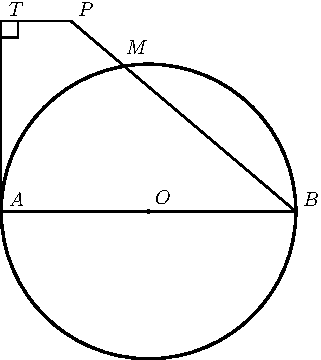 import graph; size(6cm); real lsf=0.5; pen dps=linewidth(0.7)+fontsize(10); defaultpen(dps); pen ds=black; real xmin=-4.027065947425001,xmax=5.040530350462126,ymin=-2.268585153536953,ymax=6.270335035109424; 
pair A=(-2.,0.), B=(2.,0.), O=(0.,0.), P=(-1.0529420612542908,2.5844815283968274), T=(-2.,2.5844815283968274), M=(-0.3301138073438996,1.9725680911443626); 
draw((-2.,2.357917612096544)--(-1.7734360836997165,2.357917612096544)--(-1.7734360836997165,2.5844815283968274)--T--cycle,linewidth(0.8)); 
draw(circle(O,2.),linewidth(1.2)); draw(A--B,linewidth(0.8)); draw(B--P,linewidth(0.8)); draw(P--T,linewidth(0.8)); draw(T--A,linewidth(0.8)); 
dot(A,linewidth(1.pt)+ds); label("$A$",(-1.9283819986207362,0.03836514133186212),NE*lsf); dot(B,linewidth(1.pt)+ds); label("$B$",(2.0607195529232483,0.03836514133186212),NE*lsf); dot(O,linewidth(2.pt)+ds); label("$O$",(0.058158533071850316,0.07040611764948454),NE*lsf); dot(P,linewidth(1.pt)+ds); label("$P$",(-0.9831731972508765,2.6176637349004674),NE*lsf); dot(T,linewidth(1.pt)+ds); label("$T$",(-1.9283819986207362,2.6176637349004674),NE*lsf); dot(M,linewidth(1.pt)+ds); label("$M$",(-0.3423536708984292,2.1050081138185086),NE*lsf); 
clip((xmin,ymin)--(xmin,ymax)--(xmax,ymax)--(xmax,ymin)--cycle); 